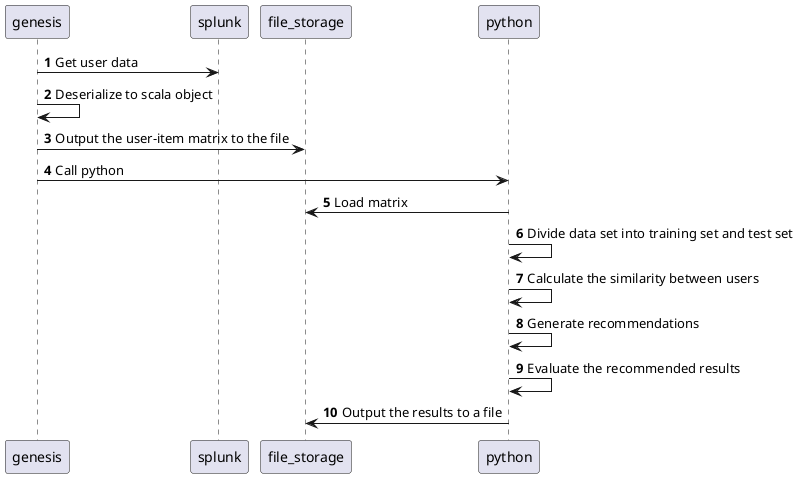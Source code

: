@startuml
autonumber
participant genesis
participant splunk
participant file_storage
participant python

genesis -> splunk: Get user data
genesis -> genesis: Deserialize to scala object
genesis -> file_storage: Output the user-item matrix to the file
genesis -> python : Call python
python -> file_storage: Load matrix
python -> python: Divide data set into training set and test set
python -> python: Calculate the similarity between users
python -> python: Generate recommendations
python -> python: Evaluate the recommended results
python -> file_storage: Output the results to a file

@enduml